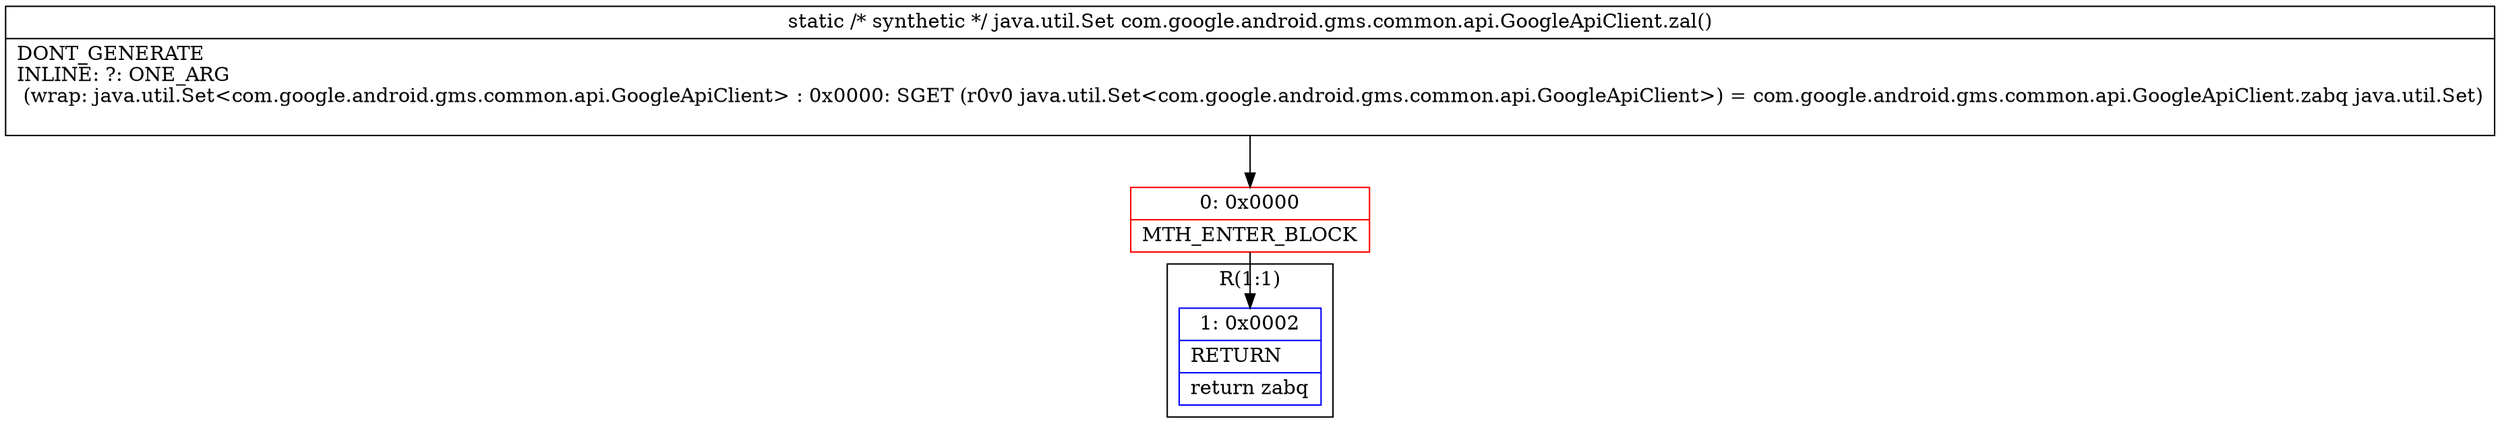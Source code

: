 digraph "CFG forcom.google.android.gms.common.api.GoogleApiClient.zal()Ljava\/util\/Set;" {
subgraph cluster_Region_2031056692 {
label = "R(1:1)";
node [shape=record,color=blue];
Node_1 [shape=record,label="{1\:\ 0x0002|RETURN\l|return zabq\l}"];
}
Node_0 [shape=record,color=red,label="{0\:\ 0x0000|MTH_ENTER_BLOCK\l}"];
MethodNode[shape=record,label="{static \/* synthetic *\/ java.util.Set com.google.android.gms.common.api.GoogleApiClient.zal()  | DONT_GENERATE\lINLINE: ?: ONE_ARG  \l  (wrap: java.util.Set\<com.google.android.gms.common.api.GoogleApiClient\> : 0x0000: SGET  (r0v0 java.util.Set\<com.google.android.gms.common.api.GoogleApiClient\>) =  com.google.android.gms.common.api.GoogleApiClient.zabq java.util.Set)\l\l}"];
MethodNode -> Node_0;
Node_0 -> Node_1;
}

